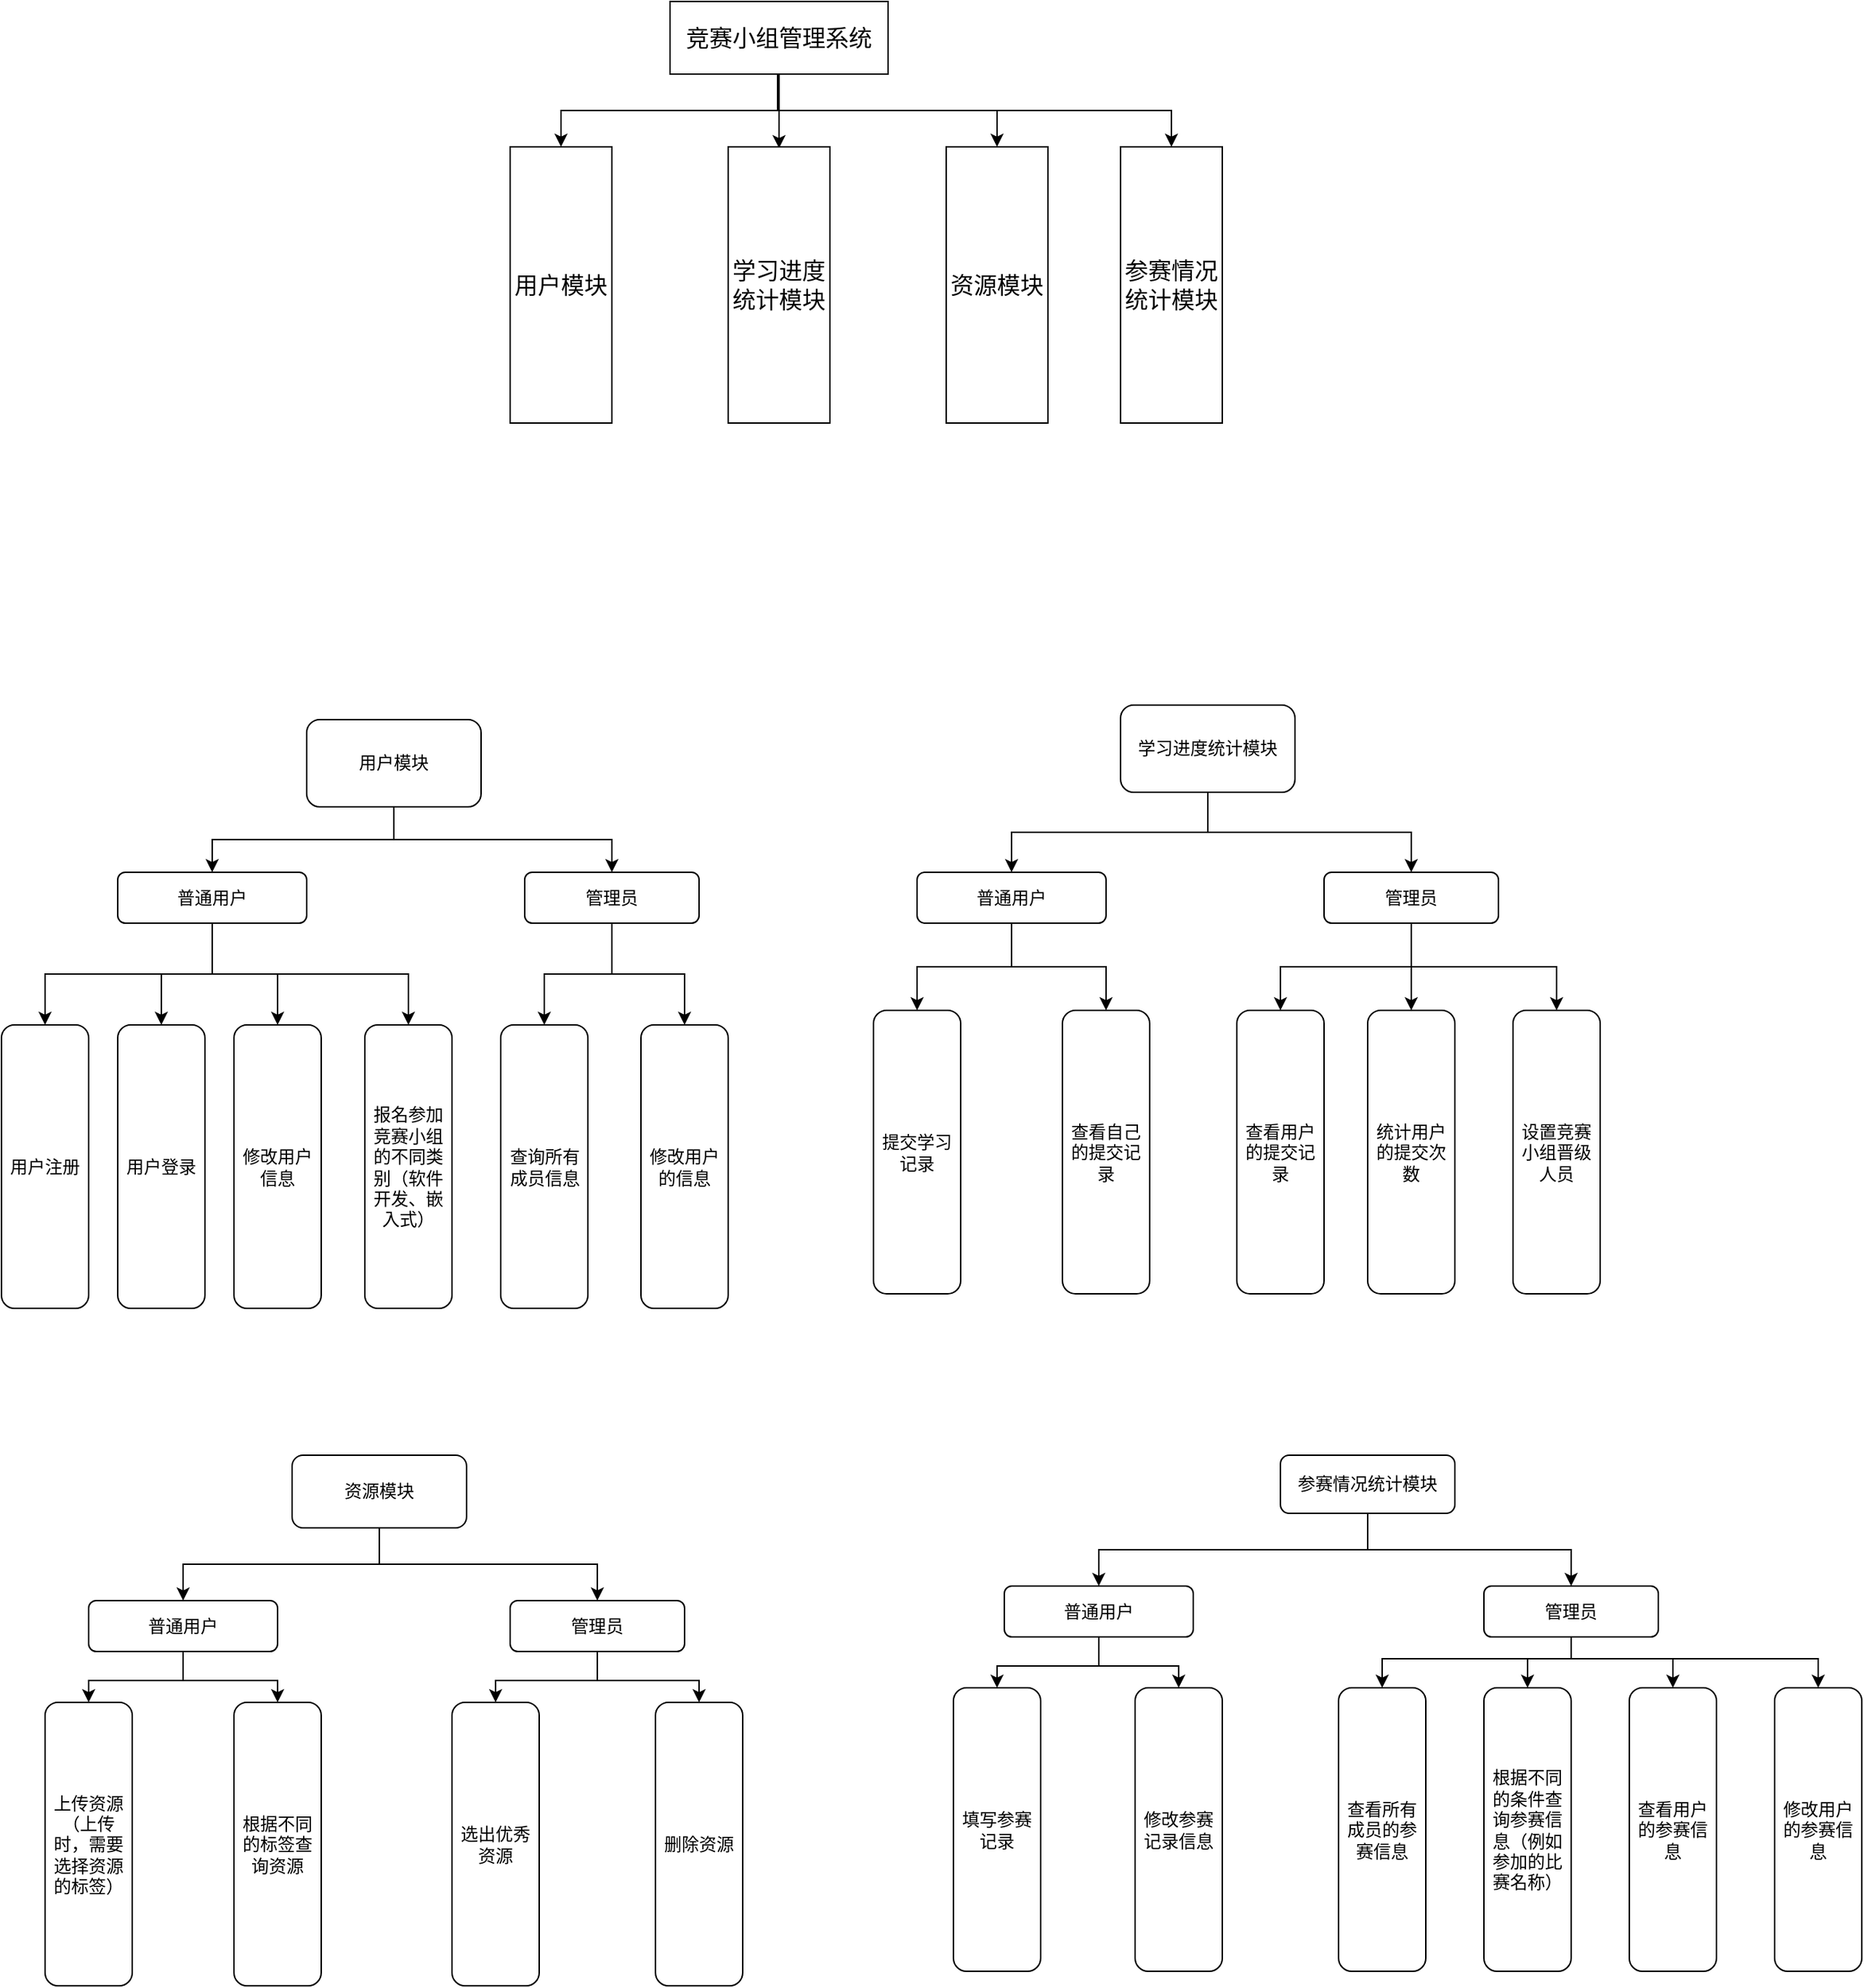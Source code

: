 <mxfile version="21.1.5" type="github">
  <diagram name="第 1 页" id="9OnakmlHcYKit9j99j7f">
    <mxGraphModel dx="1620" dy="936" grid="1" gridSize="10" guides="1" tooltips="1" connect="1" arrows="1" fold="1" page="1" pageScale="1" pageWidth="827" pageHeight="1169" math="0" shadow="0">
      <root>
        <mxCell id="0" />
        <mxCell id="1" parent="0" />
        <mxCell id="pbWnh9Zu2TdGxRiYwKqQ-10" style="edgeStyle=orthogonalEdgeStyle;rounded=0;orthogonalLoop=1;jettySize=auto;html=1;exitX=0.5;exitY=1;exitDx=0;exitDy=0;" edge="1" parent="1" source="pbWnh9Zu2TdGxRiYwKqQ-1" target="pbWnh9Zu2TdGxRiYwKqQ-4">
          <mxGeometry relative="1" as="geometry" />
        </mxCell>
        <mxCell id="pbWnh9Zu2TdGxRiYwKqQ-11" style="edgeStyle=orthogonalEdgeStyle;rounded=0;orthogonalLoop=1;jettySize=auto;html=1;exitX=0.5;exitY=1;exitDx=0;exitDy=0;entryX=0.657;entryY=0.005;entryDx=0;entryDy=0;entryPerimeter=0;" edge="1" parent="1">
          <mxGeometry relative="1" as="geometry">
            <mxPoint x="584" y="150" as="sourcePoint" />
            <mxPoint x="584.99" y="200.95" as="targetPoint" />
            <Array as="points">
              <mxPoint x="584" y="175" />
              <mxPoint x="585" y="175" />
            </Array>
          </mxGeometry>
        </mxCell>
        <mxCell id="pbWnh9Zu2TdGxRiYwKqQ-12" style="edgeStyle=orthogonalEdgeStyle;rounded=0;orthogonalLoop=1;jettySize=auto;html=1;exitX=0.5;exitY=1;exitDx=0;exitDy=0;entryX=0.5;entryY=0;entryDx=0;entryDy=0;" edge="1" parent="1" source="pbWnh9Zu2TdGxRiYwKqQ-1" target="pbWnh9Zu2TdGxRiYwKqQ-6">
          <mxGeometry relative="1" as="geometry" />
        </mxCell>
        <mxCell id="pbWnh9Zu2TdGxRiYwKqQ-69" style="edgeStyle=orthogonalEdgeStyle;rounded=0;orthogonalLoop=1;jettySize=auto;html=1;exitX=0.5;exitY=1;exitDx=0;exitDy=0;" edge="1" parent="1" source="pbWnh9Zu2TdGxRiYwKqQ-1" target="pbWnh9Zu2TdGxRiYwKqQ-68">
          <mxGeometry relative="1" as="geometry" />
        </mxCell>
        <mxCell id="pbWnh9Zu2TdGxRiYwKqQ-1" value="竞赛小组管理系统" style="rounded=0;whiteSpace=wrap;html=1;fontSize=16;" vertex="1" parent="1">
          <mxGeometry x="510" y="100" width="150" height="50" as="geometry" />
        </mxCell>
        <mxCell id="pbWnh9Zu2TdGxRiYwKqQ-4" value="用户模块" style="rounded=0;whiteSpace=wrap;html=1;fontSize=16;" vertex="1" parent="1">
          <mxGeometry x="400" y="200" width="70" height="190" as="geometry" />
        </mxCell>
        <mxCell id="pbWnh9Zu2TdGxRiYwKqQ-5" value="学习进度统计模块" style="rounded=0;whiteSpace=wrap;html=1;fontSize=16;" vertex="1" parent="1">
          <mxGeometry x="550" y="200" width="70" height="190" as="geometry" />
        </mxCell>
        <mxCell id="pbWnh9Zu2TdGxRiYwKqQ-6" value="资源模块" style="rounded=0;whiteSpace=wrap;html=1;fontSize=16;" vertex="1" parent="1">
          <mxGeometry x="700" y="200" width="70" height="190" as="geometry" />
        </mxCell>
        <mxCell id="pbWnh9Zu2TdGxRiYwKqQ-29" style="edgeStyle=orthogonalEdgeStyle;rounded=0;orthogonalLoop=1;jettySize=auto;html=1;exitX=0.5;exitY=1;exitDx=0;exitDy=0;entryX=0.5;entryY=0;entryDx=0;entryDy=0;" edge="1" parent="1" source="pbWnh9Zu2TdGxRiYwKqQ-13" target="pbWnh9Zu2TdGxRiYwKqQ-26">
          <mxGeometry relative="1" as="geometry" />
        </mxCell>
        <mxCell id="pbWnh9Zu2TdGxRiYwKqQ-30" style="edgeStyle=orthogonalEdgeStyle;rounded=0;orthogonalLoop=1;jettySize=auto;html=1;exitX=0.5;exitY=1;exitDx=0;exitDy=0;" edge="1" parent="1" source="pbWnh9Zu2TdGxRiYwKqQ-13" target="pbWnh9Zu2TdGxRiYwKqQ-28">
          <mxGeometry relative="1" as="geometry" />
        </mxCell>
        <mxCell id="pbWnh9Zu2TdGxRiYwKqQ-13" value="用户模块" style="rounded=1;whiteSpace=wrap;html=1;" vertex="1" parent="1">
          <mxGeometry x="260" y="594" width="120" height="60" as="geometry" />
        </mxCell>
        <mxCell id="pbWnh9Zu2TdGxRiYwKqQ-18" value="查询所有成员信息" style="rounded=1;whiteSpace=wrap;html=1;" vertex="1" parent="1">
          <mxGeometry x="393.5" y="804" width="60" height="195" as="geometry" />
        </mxCell>
        <mxCell id="pbWnh9Zu2TdGxRiYwKqQ-19" value="修改用户的信息" style="rounded=1;whiteSpace=wrap;html=1;" vertex="1" parent="1">
          <mxGeometry x="490" y="804" width="60" height="195" as="geometry" />
        </mxCell>
        <mxCell id="pbWnh9Zu2TdGxRiYwKqQ-20" value="用户注册" style="rounded=1;whiteSpace=wrap;html=1;" vertex="1" parent="1">
          <mxGeometry x="50" y="804" width="60" height="195" as="geometry" />
        </mxCell>
        <mxCell id="pbWnh9Zu2TdGxRiYwKqQ-21" value="用户登录" style="rounded=1;whiteSpace=wrap;html=1;" vertex="1" parent="1">
          <mxGeometry x="130" y="804" width="60" height="195" as="geometry" />
        </mxCell>
        <mxCell id="pbWnh9Zu2TdGxRiYwKqQ-22" value="修改用户信息" style="rounded=1;whiteSpace=wrap;html=1;" vertex="1" parent="1">
          <mxGeometry x="210" y="804" width="60" height="195" as="geometry" />
        </mxCell>
        <mxCell id="pbWnh9Zu2TdGxRiYwKqQ-23" value="报名参加竞赛小组的不同类别（软件开发、嵌入式）" style="rounded=1;whiteSpace=wrap;html=1;" vertex="1" parent="1">
          <mxGeometry x="300" y="804" width="60" height="195" as="geometry" />
        </mxCell>
        <mxCell id="pbWnh9Zu2TdGxRiYwKqQ-31" style="edgeStyle=orthogonalEdgeStyle;rounded=0;orthogonalLoop=1;jettySize=auto;html=1;exitX=0.5;exitY=1;exitDx=0;exitDy=0;entryX=0.5;entryY=0;entryDx=0;entryDy=0;" edge="1" parent="1" source="pbWnh9Zu2TdGxRiYwKqQ-26" target="pbWnh9Zu2TdGxRiYwKqQ-20">
          <mxGeometry relative="1" as="geometry" />
        </mxCell>
        <mxCell id="pbWnh9Zu2TdGxRiYwKqQ-32" style="edgeStyle=orthogonalEdgeStyle;rounded=0;orthogonalLoop=1;jettySize=auto;html=1;exitX=0.5;exitY=1;exitDx=0;exitDy=0;entryX=0.5;entryY=0;entryDx=0;entryDy=0;" edge="1" parent="1" source="pbWnh9Zu2TdGxRiYwKqQ-26" target="pbWnh9Zu2TdGxRiYwKqQ-21">
          <mxGeometry relative="1" as="geometry" />
        </mxCell>
        <mxCell id="pbWnh9Zu2TdGxRiYwKqQ-33" style="edgeStyle=orthogonalEdgeStyle;rounded=0;orthogonalLoop=1;jettySize=auto;html=1;exitX=0.5;exitY=1;exitDx=0;exitDy=0;entryX=0.5;entryY=0;entryDx=0;entryDy=0;" edge="1" parent="1" source="pbWnh9Zu2TdGxRiYwKqQ-26" target="pbWnh9Zu2TdGxRiYwKqQ-22">
          <mxGeometry relative="1" as="geometry" />
        </mxCell>
        <mxCell id="pbWnh9Zu2TdGxRiYwKqQ-34" style="edgeStyle=orthogonalEdgeStyle;rounded=0;orthogonalLoop=1;jettySize=auto;html=1;exitX=0.5;exitY=1;exitDx=0;exitDy=0;entryX=0.5;entryY=0;entryDx=0;entryDy=0;" edge="1" parent="1" source="pbWnh9Zu2TdGxRiYwKqQ-26" target="pbWnh9Zu2TdGxRiYwKqQ-23">
          <mxGeometry relative="1" as="geometry" />
        </mxCell>
        <mxCell id="pbWnh9Zu2TdGxRiYwKqQ-26" value="普通用户" style="rounded=1;whiteSpace=wrap;html=1;" vertex="1" parent="1">
          <mxGeometry x="130" y="699" width="130" height="35" as="geometry" />
        </mxCell>
        <mxCell id="pbWnh9Zu2TdGxRiYwKqQ-35" style="edgeStyle=orthogonalEdgeStyle;rounded=0;orthogonalLoop=1;jettySize=auto;html=1;exitX=0.5;exitY=1;exitDx=0;exitDy=0;entryX=0.5;entryY=0;entryDx=0;entryDy=0;" edge="1" parent="1" source="pbWnh9Zu2TdGxRiYwKqQ-28" target="pbWnh9Zu2TdGxRiYwKqQ-18">
          <mxGeometry relative="1" as="geometry" />
        </mxCell>
        <mxCell id="pbWnh9Zu2TdGxRiYwKqQ-36" style="edgeStyle=orthogonalEdgeStyle;rounded=0;orthogonalLoop=1;jettySize=auto;html=1;exitX=0.5;exitY=1;exitDx=0;exitDy=0;entryX=0.5;entryY=0;entryDx=0;entryDy=0;" edge="1" parent="1" source="pbWnh9Zu2TdGxRiYwKqQ-28" target="pbWnh9Zu2TdGxRiYwKqQ-19">
          <mxGeometry relative="1" as="geometry" />
        </mxCell>
        <mxCell id="pbWnh9Zu2TdGxRiYwKqQ-28" value="管理员" style="rounded=1;whiteSpace=wrap;html=1;" vertex="1" parent="1">
          <mxGeometry x="410" y="699" width="120" height="35" as="geometry" />
        </mxCell>
        <mxCell id="pbWnh9Zu2TdGxRiYwKqQ-45" style="edgeStyle=orthogonalEdgeStyle;rounded=0;orthogonalLoop=1;jettySize=auto;html=1;exitX=0.5;exitY=1;exitDx=0;exitDy=0;entryX=0.5;entryY=0;entryDx=0;entryDy=0;" edge="1" parent="1" source="pbWnh9Zu2TdGxRiYwKqQ-37" target="pbWnh9Zu2TdGxRiYwKqQ-38">
          <mxGeometry relative="1" as="geometry" />
        </mxCell>
        <mxCell id="pbWnh9Zu2TdGxRiYwKqQ-46" style="edgeStyle=orthogonalEdgeStyle;rounded=0;orthogonalLoop=1;jettySize=auto;html=1;exitX=0.5;exitY=1;exitDx=0;exitDy=0;entryX=0.5;entryY=0;entryDx=0;entryDy=0;" edge="1" parent="1" source="pbWnh9Zu2TdGxRiYwKqQ-37" target="pbWnh9Zu2TdGxRiYwKqQ-39">
          <mxGeometry relative="1" as="geometry" />
        </mxCell>
        <mxCell id="pbWnh9Zu2TdGxRiYwKqQ-37" value="学习进度统计模块" style="rounded=1;whiteSpace=wrap;html=1;" vertex="1" parent="1">
          <mxGeometry x="820" y="584" width="120" height="60" as="geometry" />
        </mxCell>
        <mxCell id="pbWnh9Zu2TdGxRiYwKqQ-47" value="" style="edgeStyle=orthogonalEdgeStyle;rounded=0;orthogonalLoop=1;jettySize=auto;html=1;" edge="1" parent="1" source="pbWnh9Zu2TdGxRiYwKqQ-38" target="pbWnh9Zu2TdGxRiYwKqQ-41">
          <mxGeometry relative="1" as="geometry" />
        </mxCell>
        <mxCell id="pbWnh9Zu2TdGxRiYwKqQ-48" style="edgeStyle=orthogonalEdgeStyle;rounded=0;orthogonalLoop=1;jettySize=auto;html=1;exitX=0.5;exitY=1;exitDx=0;exitDy=0;entryX=0.5;entryY=0;entryDx=0;entryDy=0;" edge="1" parent="1" source="pbWnh9Zu2TdGxRiYwKqQ-38" target="pbWnh9Zu2TdGxRiYwKqQ-40">
          <mxGeometry relative="1" as="geometry" />
        </mxCell>
        <mxCell id="pbWnh9Zu2TdGxRiYwKqQ-38" value="普通用户" style="rounded=1;whiteSpace=wrap;html=1;" vertex="1" parent="1">
          <mxGeometry x="680" y="699" width="130" height="35" as="geometry" />
        </mxCell>
        <mxCell id="pbWnh9Zu2TdGxRiYwKqQ-49" style="edgeStyle=orthogonalEdgeStyle;rounded=0;orthogonalLoop=1;jettySize=auto;html=1;exitX=0.5;exitY=1;exitDx=0;exitDy=0;entryX=0.5;entryY=0;entryDx=0;entryDy=0;" edge="1" parent="1" source="pbWnh9Zu2TdGxRiYwKqQ-39" target="pbWnh9Zu2TdGxRiYwKqQ-42">
          <mxGeometry relative="1" as="geometry" />
        </mxCell>
        <mxCell id="pbWnh9Zu2TdGxRiYwKqQ-50" style="edgeStyle=orthogonalEdgeStyle;rounded=0;orthogonalLoop=1;jettySize=auto;html=1;exitX=0.5;exitY=1;exitDx=0;exitDy=0;entryX=0.5;entryY=0;entryDx=0;entryDy=0;" edge="1" parent="1" source="pbWnh9Zu2TdGxRiYwKqQ-39" target="pbWnh9Zu2TdGxRiYwKqQ-43">
          <mxGeometry relative="1" as="geometry" />
        </mxCell>
        <mxCell id="pbWnh9Zu2TdGxRiYwKqQ-51" style="edgeStyle=orthogonalEdgeStyle;rounded=0;orthogonalLoop=1;jettySize=auto;html=1;exitX=0.5;exitY=1;exitDx=0;exitDy=0;entryX=0.5;entryY=0;entryDx=0;entryDy=0;" edge="1" parent="1" source="pbWnh9Zu2TdGxRiYwKqQ-39" target="pbWnh9Zu2TdGxRiYwKqQ-44">
          <mxGeometry relative="1" as="geometry" />
        </mxCell>
        <mxCell id="pbWnh9Zu2TdGxRiYwKqQ-39" value="管理员" style="rounded=1;whiteSpace=wrap;html=1;" vertex="1" parent="1">
          <mxGeometry x="960" y="699" width="120" height="35" as="geometry" />
        </mxCell>
        <mxCell id="pbWnh9Zu2TdGxRiYwKqQ-40" value="提交学习记录" style="rounded=1;whiteSpace=wrap;html=1;" vertex="1" parent="1">
          <mxGeometry x="650" y="794" width="60" height="195" as="geometry" />
        </mxCell>
        <mxCell id="pbWnh9Zu2TdGxRiYwKqQ-41" value="查看自己的提交记录" style="rounded=1;whiteSpace=wrap;html=1;" vertex="1" parent="1">
          <mxGeometry x="780" y="794" width="60" height="195" as="geometry" />
        </mxCell>
        <mxCell id="pbWnh9Zu2TdGxRiYwKqQ-42" value="查看用户的提交记录" style="rounded=1;whiteSpace=wrap;html=1;" vertex="1" parent="1">
          <mxGeometry x="900" y="794" width="60" height="195" as="geometry" />
        </mxCell>
        <mxCell id="pbWnh9Zu2TdGxRiYwKqQ-43" value="统计用户的提交次数" style="rounded=1;whiteSpace=wrap;html=1;" vertex="1" parent="1">
          <mxGeometry x="990" y="794" width="60" height="195" as="geometry" />
        </mxCell>
        <mxCell id="pbWnh9Zu2TdGxRiYwKqQ-44" value="设置竞赛小组晋级人员" style="rounded=1;whiteSpace=wrap;html=1;" vertex="1" parent="1">
          <mxGeometry x="1090" y="794" width="60" height="195" as="geometry" />
        </mxCell>
        <mxCell id="pbWnh9Zu2TdGxRiYwKqQ-62" style="edgeStyle=orthogonalEdgeStyle;rounded=0;orthogonalLoop=1;jettySize=auto;html=1;exitX=0.5;exitY=1;exitDx=0;exitDy=0;entryX=0.5;entryY=0;entryDx=0;entryDy=0;" edge="1" parent="1" source="pbWnh9Zu2TdGxRiYwKqQ-52" target="pbWnh9Zu2TdGxRiYwKqQ-53">
          <mxGeometry relative="1" as="geometry" />
        </mxCell>
        <mxCell id="pbWnh9Zu2TdGxRiYwKqQ-63" style="edgeStyle=orthogonalEdgeStyle;rounded=0;orthogonalLoop=1;jettySize=auto;html=1;exitX=0.5;exitY=1;exitDx=0;exitDy=0;entryX=0.5;entryY=0;entryDx=0;entryDy=0;" edge="1" parent="1" source="pbWnh9Zu2TdGxRiYwKqQ-52" target="pbWnh9Zu2TdGxRiYwKqQ-54">
          <mxGeometry relative="1" as="geometry" />
        </mxCell>
        <mxCell id="pbWnh9Zu2TdGxRiYwKqQ-52" value="资源模块" style="rounded=1;whiteSpace=wrap;html=1;" vertex="1" parent="1">
          <mxGeometry x="250" y="1100" width="120" height="50" as="geometry" />
        </mxCell>
        <mxCell id="pbWnh9Zu2TdGxRiYwKqQ-64" style="edgeStyle=orthogonalEdgeStyle;rounded=0;orthogonalLoop=1;jettySize=auto;html=1;exitX=0.5;exitY=1;exitDx=0;exitDy=0;entryX=0.5;entryY=0;entryDx=0;entryDy=0;" edge="1" parent="1" source="pbWnh9Zu2TdGxRiYwKqQ-53" target="pbWnh9Zu2TdGxRiYwKqQ-56">
          <mxGeometry relative="1" as="geometry" />
        </mxCell>
        <mxCell id="pbWnh9Zu2TdGxRiYwKqQ-65" style="edgeStyle=orthogonalEdgeStyle;rounded=0;orthogonalLoop=1;jettySize=auto;html=1;exitX=0.5;exitY=1;exitDx=0;exitDy=0;entryX=0.5;entryY=0;entryDx=0;entryDy=0;" edge="1" parent="1" source="pbWnh9Zu2TdGxRiYwKqQ-53" target="pbWnh9Zu2TdGxRiYwKqQ-57">
          <mxGeometry relative="1" as="geometry" />
        </mxCell>
        <mxCell id="pbWnh9Zu2TdGxRiYwKqQ-53" value="普通用户" style="rounded=1;whiteSpace=wrap;html=1;" vertex="1" parent="1">
          <mxGeometry x="110" y="1200" width="130" height="35" as="geometry" />
        </mxCell>
        <mxCell id="pbWnh9Zu2TdGxRiYwKqQ-66" style="edgeStyle=orthogonalEdgeStyle;rounded=0;orthogonalLoop=1;jettySize=auto;html=1;exitX=0.5;exitY=1;exitDx=0;exitDy=0;entryX=0.5;entryY=0;entryDx=0;entryDy=0;" edge="1" parent="1" source="pbWnh9Zu2TdGxRiYwKqQ-54" target="pbWnh9Zu2TdGxRiYwKqQ-59">
          <mxGeometry relative="1" as="geometry" />
        </mxCell>
        <mxCell id="pbWnh9Zu2TdGxRiYwKqQ-67" style="edgeStyle=orthogonalEdgeStyle;rounded=0;orthogonalLoop=1;jettySize=auto;html=1;exitX=0.5;exitY=1;exitDx=0;exitDy=0;entryX=0.5;entryY=0;entryDx=0;entryDy=0;" edge="1" parent="1" source="pbWnh9Zu2TdGxRiYwKqQ-54" target="pbWnh9Zu2TdGxRiYwKqQ-60">
          <mxGeometry relative="1" as="geometry" />
        </mxCell>
        <mxCell id="pbWnh9Zu2TdGxRiYwKqQ-54" value="管理员" style="rounded=1;whiteSpace=wrap;html=1;" vertex="1" parent="1">
          <mxGeometry x="400" y="1200" width="120" height="35" as="geometry" />
        </mxCell>
        <mxCell id="pbWnh9Zu2TdGxRiYwKqQ-56" value="上传资源（上传时，需要选择资源的标签）" style="rounded=1;whiteSpace=wrap;html=1;" vertex="1" parent="1">
          <mxGeometry x="80" y="1270" width="60" height="195" as="geometry" />
        </mxCell>
        <mxCell id="pbWnh9Zu2TdGxRiYwKqQ-57" value="根据不同的标签查询资源" style="rounded=1;whiteSpace=wrap;html=1;" vertex="1" parent="1">
          <mxGeometry x="210" y="1270" width="60" height="195" as="geometry" />
        </mxCell>
        <mxCell id="pbWnh9Zu2TdGxRiYwKqQ-59" value="选出优秀资源" style="rounded=1;whiteSpace=wrap;html=1;" vertex="1" parent="1">
          <mxGeometry x="360" y="1270" width="60" height="195" as="geometry" />
        </mxCell>
        <mxCell id="pbWnh9Zu2TdGxRiYwKqQ-60" value="删除资源" style="rounded=1;whiteSpace=wrap;html=1;" vertex="1" parent="1">
          <mxGeometry x="500" y="1270" width="60" height="195" as="geometry" />
        </mxCell>
        <mxCell id="pbWnh9Zu2TdGxRiYwKqQ-68" value="参赛情况统计模块" style="rounded=0;whiteSpace=wrap;html=1;fontSize=16;" vertex="1" parent="1">
          <mxGeometry x="820" y="200" width="70" height="190" as="geometry" />
        </mxCell>
        <mxCell id="pbWnh9Zu2TdGxRiYwKqQ-80" style="edgeStyle=orthogonalEdgeStyle;rounded=0;orthogonalLoop=1;jettySize=auto;html=1;exitX=0.5;exitY=1;exitDx=0;exitDy=0;entryX=0.5;entryY=0;entryDx=0;entryDy=0;" edge="1" parent="1" source="pbWnh9Zu2TdGxRiYwKqQ-70" target="pbWnh9Zu2TdGxRiYwKqQ-74">
          <mxGeometry relative="1" as="geometry" />
        </mxCell>
        <mxCell id="pbWnh9Zu2TdGxRiYwKqQ-81" style="edgeStyle=orthogonalEdgeStyle;rounded=0;orthogonalLoop=1;jettySize=auto;html=1;exitX=0.5;exitY=1;exitDx=0;exitDy=0;entryX=0.5;entryY=0;entryDx=0;entryDy=0;" edge="1" parent="1" source="pbWnh9Zu2TdGxRiYwKqQ-70" target="pbWnh9Zu2TdGxRiYwKqQ-75">
          <mxGeometry relative="1" as="geometry" />
        </mxCell>
        <mxCell id="pbWnh9Zu2TdGxRiYwKqQ-70" value="参赛情况统计模块" style="rounded=1;whiteSpace=wrap;html=1;" vertex="1" parent="1">
          <mxGeometry x="930" y="1100" width="120" height="40" as="geometry" />
        </mxCell>
        <mxCell id="pbWnh9Zu2TdGxRiYwKqQ-71" value="填写参赛记录" style="rounded=1;whiteSpace=wrap;html=1;" vertex="1" parent="1">
          <mxGeometry x="705" y="1260" width="60" height="195" as="geometry" />
        </mxCell>
        <mxCell id="pbWnh9Zu2TdGxRiYwKqQ-72" value="修改参赛记录信息" style="rounded=1;whiteSpace=wrap;html=1;" vertex="1" parent="1">
          <mxGeometry x="830" y="1260" width="60" height="195" as="geometry" />
        </mxCell>
        <mxCell id="pbWnh9Zu2TdGxRiYwKqQ-82" style="edgeStyle=orthogonalEdgeStyle;rounded=0;orthogonalLoop=1;jettySize=auto;html=1;exitX=0.5;exitY=1;exitDx=0;exitDy=0;entryX=0.5;entryY=0;entryDx=0;entryDy=0;" edge="1" parent="1" source="pbWnh9Zu2TdGxRiYwKqQ-74" target="pbWnh9Zu2TdGxRiYwKqQ-71">
          <mxGeometry relative="1" as="geometry" />
        </mxCell>
        <mxCell id="pbWnh9Zu2TdGxRiYwKqQ-83" style="edgeStyle=orthogonalEdgeStyle;rounded=0;orthogonalLoop=1;jettySize=auto;html=1;exitX=0.5;exitY=1;exitDx=0;exitDy=0;entryX=0.5;entryY=0;entryDx=0;entryDy=0;" edge="1" parent="1" source="pbWnh9Zu2TdGxRiYwKqQ-74" target="pbWnh9Zu2TdGxRiYwKqQ-72">
          <mxGeometry relative="1" as="geometry" />
        </mxCell>
        <mxCell id="pbWnh9Zu2TdGxRiYwKqQ-74" value="普通用户" style="rounded=1;whiteSpace=wrap;html=1;" vertex="1" parent="1">
          <mxGeometry x="740" y="1190" width="130" height="35" as="geometry" />
        </mxCell>
        <mxCell id="pbWnh9Zu2TdGxRiYwKqQ-84" style="edgeStyle=orthogonalEdgeStyle;rounded=0;orthogonalLoop=1;jettySize=auto;html=1;exitX=0.5;exitY=1;exitDx=0;exitDy=0;entryX=0.5;entryY=0;entryDx=0;entryDy=0;" edge="1" parent="1" source="pbWnh9Zu2TdGxRiYwKqQ-75" target="pbWnh9Zu2TdGxRiYwKqQ-76">
          <mxGeometry relative="1" as="geometry">
            <Array as="points">
              <mxPoint x="1130" y="1240" />
              <mxPoint x="1000" y="1240" />
            </Array>
          </mxGeometry>
        </mxCell>
        <mxCell id="pbWnh9Zu2TdGxRiYwKqQ-86" style="edgeStyle=orthogonalEdgeStyle;rounded=0;orthogonalLoop=1;jettySize=auto;html=1;exitX=0.5;exitY=1;exitDx=0;exitDy=0;entryX=0.5;entryY=0;entryDx=0;entryDy=0;" edge="1" parent="1" source="pbWnh9Zu2TdGxRiYwKqQ-75" target="pbWnh9Zu2TdGxRiYwKqQ-77">
          <mxGeometry relative="1" as="geometry">
            <Array as="points">
              <mxPoint x="1130" y="1240" />
              <mxPoint x="1100" y="1240" />
            </Array>
          </mxGeometry>
        </mxCell>
        <mxCell id="pbWnh9Zu2TdGxRiYwKqQ-87" style="edgeStyle=orthogonalEdgeStyle;rounded=0;orthogonalLoop=1;jettySize=auto;html=1;exitX=0.5;exitY=1;exitDx=0;exitDy=0;entryX=0.5;entryY=0;entryDx=0;entryDy=0;" edge="1" parent="1" source="pbWnh9Zu2TdGxRiYwKqQ-75" target="pbWnh9Zu2TdGxRiYwKqQ-78">
          <mxGeometry relative="1" as="geometry">
            <Array as="points">
              <mxPoint x="1130" y="1240" />
              <mxPoint x="1200" y="1240" />
            </Array>
          </mxGeometry>
        </mxCell>
        <mxCell id="pbWnh9Zu2TdGxRiYwKqQ-88" style="edgeStyle=orthogonalEdgeStyle;rounded=0;orthogonalLoop=1;jettySize=auto;html=1;exitX=0.5;exitY=1;exitDx=0;exitDy=0;entryX=0.5;entryY=0;entryDx=0;entryDy=0;" edge="1" parent="1" source="pbWnh9Zu2TdGxRiYwKqQ-75" target="pbWnh9Zu2TdGxRiYwKqQ-79">
          <mxGeometry relative="1" as="geometry">
            <Array as="points">
              <mxPoint x="1130" y="1240" />
              <mxPoint x="1300" y="1240" />
            </Array>
          </mxGeometry>
        </mxCell>
        <mxCell id="pbWnh9Zu2TdGxRiYwKqQ-75" value="管理员" style="rounded=1;whiteSpace=wrap;html=1;" vertex="1" parent="1">
          <mxGeometry x="1070" y="1190" width="120" height="35" as="geometry" />
        </mxCell>
        <mxCell id="pbWnh9Zu2TdGxRiYwKqQ-76" value="查看所有成员的参赛信息" style="rounded=1;whiteSpace=wrap;html=1;" vertex="1" parent="1">
          <mxGeometry x="970" y="1260" width="60" height="195" as="geometry" />
        </mxCell>
        <mxCell id="pbWnh9Zu2TdGxRiYwKqQ-77" value="根据不同的条件查询参赛信息（例如参加的比赛名称）" style="rounded=1;whiteSpace=wrap;html=1;" vertex="1" parent="1">
          <mxGeometry x="1070" y="1260" width="60" height="195" as="geometry" />
        </mxCell>
        <mxCell id="pbWnh9Zu2TdGxRiYwKqQ-78" value="查看用户的参赛信息" style="rounded=1;whiteSpace=wrap;html=1;" vertex="1" parent="1">
          <mxGeometry x="1170" y="1260" width="60" height="195" as="geometry" />
        </mxCell>
        <mxCell id="pbWnh9Zu2TdGxRiYwKqQ-79" value="修改用户的参赛信息" style="rounded=1;whiteSpace=wrap;html=1;" vertex="1" parent="1">
          <mxGeometry x="1270" y="1260" width="60" height="195" as="geometry" />
        </mxCell>
      </root>
    </mxGraphModel>
  </diagram>
</mxfile>
